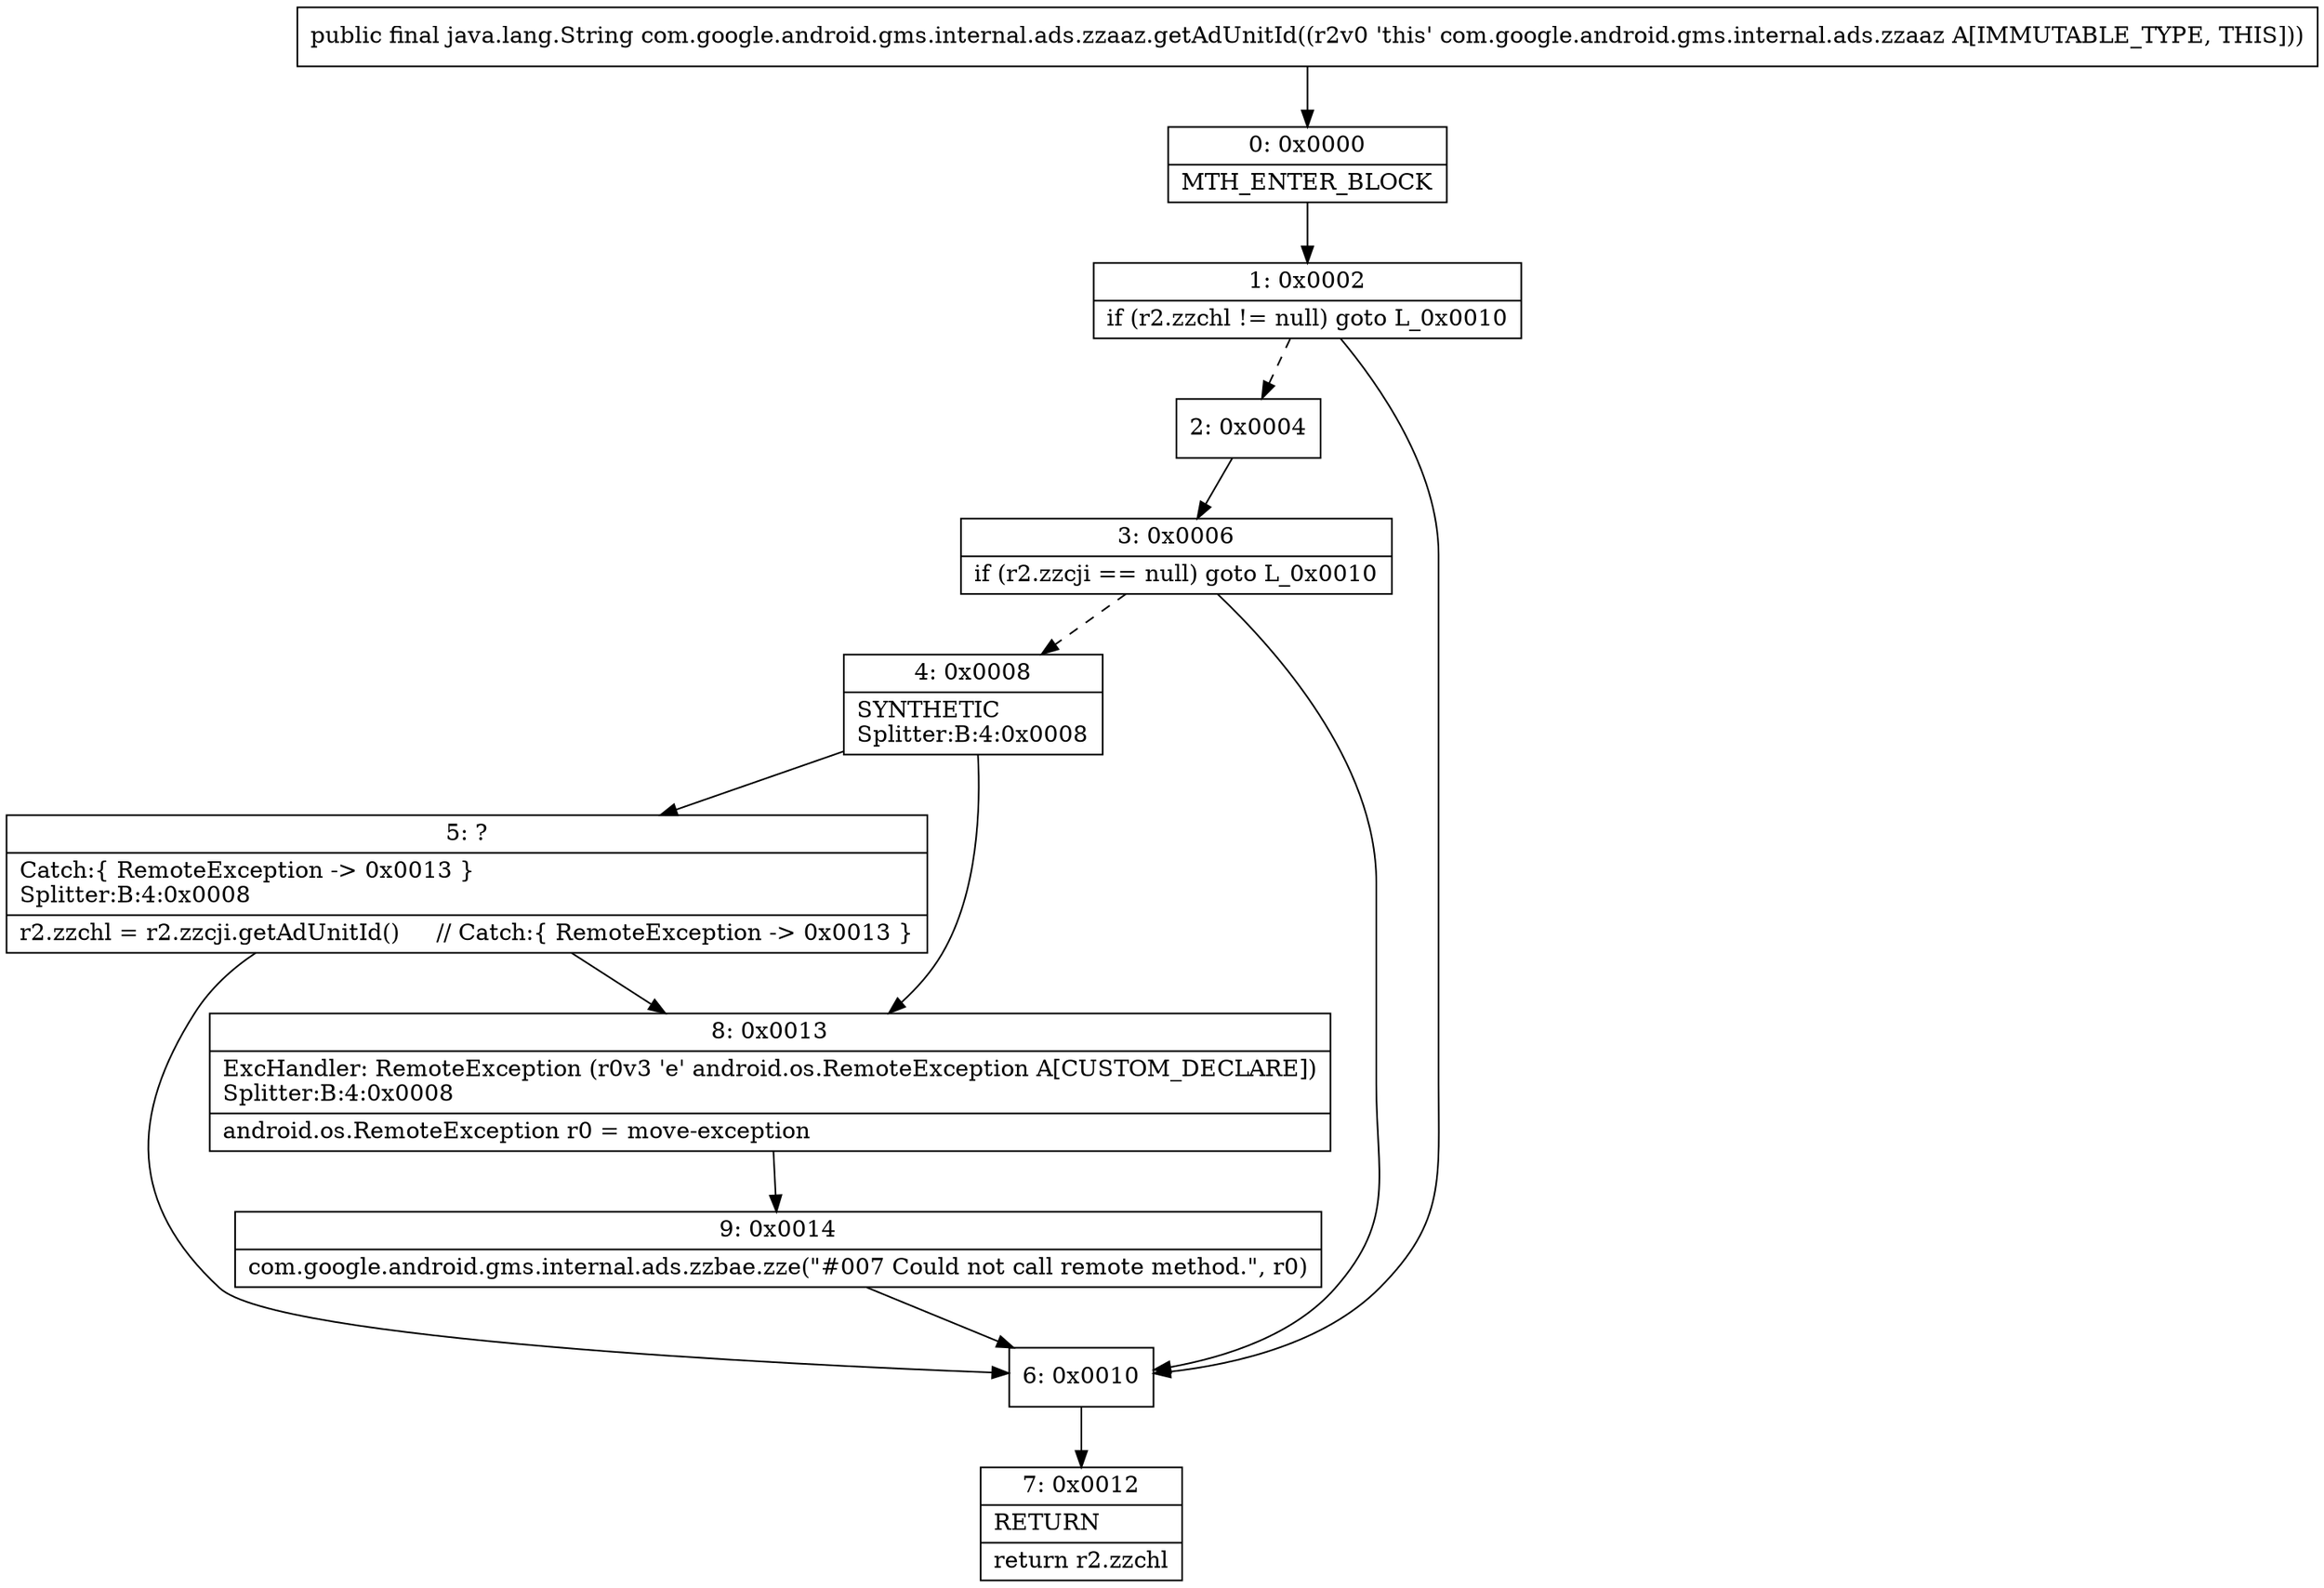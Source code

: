 digraph "CFG forcom.google.android.gms.internal.ads.zzaaz.getAdUnitId()Ljava\/lang\/String;" {
Node_0 [shape=record,label="{0\:\ 0x0000|MTH_ENTER_BLOCK\l}"];
Node_1 [shape=record,label="{1\:\ 0x0002|if (r2.zzchl != null) goto L_0x0010\l}"];
Node_2 [shape=record,label="{2\:\ 0x0004}"];
Node_3 [shape=record,label="{3\:\ 0x0006|if (r2.zzcji == null) goto L_0x0010\l}"];
Node_4 [shape=record,label="{4\:\ 0x0008|SYNTHETIC\lSplitter:B:4:0x0008\l}"];
Node_5 [shape=record,label="{5\:\ ?|Catch:\{ RemoteException \-\> 0x0013 \}\lSplitter:B:4:0x0008\l|r2.zzchl = r2.zzcji.getAdUnitId()     \/\/ Catch:\{ RemoteException \-\> 0x0013 \}\l}"];
Node_6 [shape=record,label="{6\:\ 0x0010}"];
Node_7 [shape=record,label="{7\:\ 0x0012|RETURN\l|return r2.zzchl\l}"];
Node_8 [shape=record,label="{8\:\ 0x0013|ExcHandler: RemoteException (r0v3 'e' android.os.RemoteException A[CUSTOM_DECLARE])\lSplitter:B:4:0x0008\l|android.os.RemoteException r0 = move\-exception\l}"];
Node_9 [shape=record,label="{9\:\ 0x0014|com.google.android.gms.internal.ads.zzbae.zze(\"#007 Could not call remote method.\", r0)\l}"];
MethodNode[shape=record,label="{public final java.lang.String com.google.android.gms.internal.ads.zzaaz.getAdUnitId((r2v0 'this' com.google.android.gms.internal.ads.zzaaz A[IMMUTABLE_TYPE, THIS])) }"];
MethodNode -> Node_0;
Node_0 -> Node_1;
Node_1 -> Node_2[style=dashed];
Node_1 -> Node_6;
Node_2 -> Node_3;
Node_3 -> Node_4[style=dashed];
Node_3 -> Node_6;
Node_4 -> Node_5;
Node_4 -> Node_8;
Node_5 -> Node_6;
Node_5 -> Node_8;
Node_6 -> Node_7;
Node_8 -> Node_9;
Node_9 -> Node_6;
}

